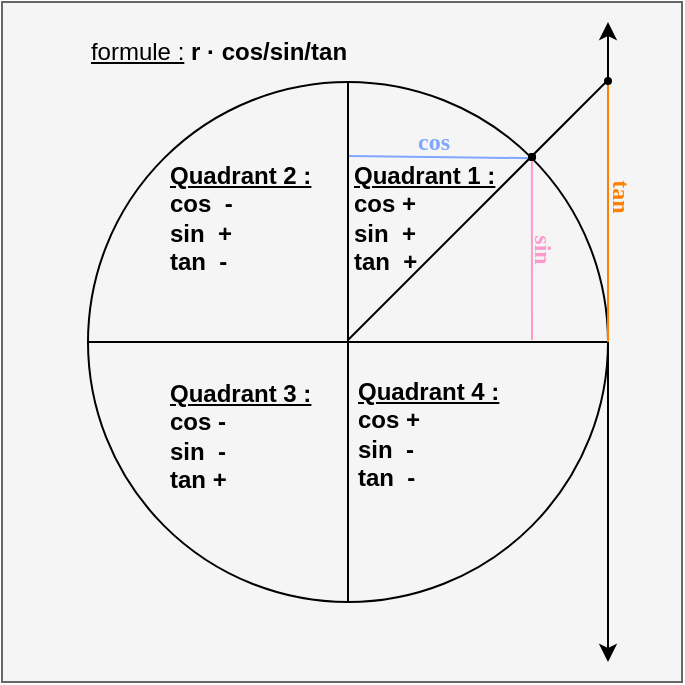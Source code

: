 <mxfile version="22.0.4" type="github">
  <diagram name="Page-1" id="OJPi1NBsg8QemHmlr1Bs">
    <mxGraphModel dx="639" dy="348" grid="1" gridSize="10" guides="1" tooltips="1" connect="1" arrows="1" fold="1" page="1" pageScale="1" pageWidth="827" pageHeight="1169" math="0" shadow="0">
      <root>
        <mxCell id="0" />
        <mxCell id="1" parent="0" />
        <mxCell id="HsLVT7deTfkbhElIuZd6-58" value="" style="whiteSpace=wrap;html=1;aspect=fixed;fillColor=#f5f5f5;fontColor=#333333;strokeColor=#666666;" vertex="1" parent="1">
          <mxGeometry x="177" y="351" width="340" height="340" as="geometry" />
        </mxCell>
        <mxCell id="HsLVT7deTfkbhElIuZd6-33" value="" style="group" vertex="1" connectable="0" parent="1">
          <mxGeometry x="220" y="391" width="280" height="260" as="geometry" />
        </mxCell>
        <mxCell id="HsLVT7deTfkbhElIuZd6-35" value="" style="endArrow=none;html=1;rounded=0;exitX=0;exitY=0.5;exitDx=0;exitDy=0;entryX=1;entryY=0.5;entryDx=0;entryDy=0;" edge="1" parent="HsLVT7deTfkbhElIuZd6-33" source="HsLVT7deTfkbhElIuZd6-34" target="HsLVT7deTfkbhElIuZd6-34">
          <mxGeometry width="50" height="50" relative="1" as="geometry">
            <mxPoint x="180" y="285" as="sourcePoint" />
            <mxPoint x="230" y="235" as="targetPoint" />
          </mxGeometry>
        </mxCell>
        <mxCell id="HsLVT7deTfkbhElIuZd6-36" value="" style="endArrow=none;html=1;rounded=0;entryX=1;entryY=0;entryDx=0;entryDy=0;strokeColor=#FF99CC;" edge="1" parent="HsLVT7deTfkbhElIuZd6-33" target="HsLVT7deTfkbhElIuZd6-34">
          <mxGeometry width="50" height="50" relative="1" as="geometry">
            <mxPoint x="222" y="129" as="sourcePoint" />
            <mxPoint x="230" y="235" as="targetPoint" />
          </mxGeometry>
        </mxCell>
        <mxCell id="HsLVT7deTfkbhElIuZd6-37" value="" style="endArrow=none;html=1;rounded=0;entryX=1;entryY=0;entryDx=0;entryDy=0;fillColor=#80A6FF;strokeColor=#80A6FF;" edge="1" parent="HsLVT7deTfkbhElIuZd6-33" target="HsLVT7deTfkbhElIuZd6-34">
          <mxGeometry width="50" height="50" relative="1" as="geometry">
            <mxPoint x="130" y="37" as="sourcePoint" />
            <mxPoint x="20" y="-5" as="targetPoint" />
            <Array as="points" />
          </mxGeometry>
        </mxCell>
        <mxCell id="HsLVT7deTfkbhElIuZd6-38" value="&lt;b&gt;&lt;u&gt;Quadrant 4 :&lt;/u&gt;&lt;br&gt;cos +&lt;br&gt;sin&amp;nbsp; -&lt;br&gt;&lt;div style=&quot;&quot;&gt;&lt;b style=&quot;background-color: initial;&quot;&gt;tan&amp;nbsp; -&lt;/b&gt;&lt;/div&gt;&lt;/b&gt;" style="text;html=1;strokeColor=none;fillColor=none;align=left;verticalAlign=middle;whiteSpace=wrap;rounded=0;" vertex="1" parent="HsLVT7deTfkbhElIuZd6-33">
          <mxGeometry x="133" y="121" width="80" height="110" as="geometry" />
        </mxCell>
        <mxCell id="HsLVT7deTfkbhElIuZd6-39" value="&lt;b&gt;&lt;u&gt;Quadrant 3 :&lt;/u&gt;&lt;br&gt;cos -&lt;br&gt;sin&amp;nbsp; -&lt;br&gt;&lt;div style=&quot;&quot;&gt;&lt;b style=&quot;background-color: initial;&quot;&gt;tan +&lt;/b&gt;&lt;/div&gt;&lt;/b&gt;" style="text;html=1;strokeColor=none;fillColor=none;align=left;verticalAlign=middle;whiteSpace=wrap;rounded=0;" vertex="1" parent="HsLVT7deTfkbhElIuZd6-33">
          <mxGeometry x="39" y="122" width="80" height="110" as="geometry" />
        </mxCell>
        <mxCell id="HsLVT7deTfkbhElIuZd6-40" value="&lt;b&gt;&lt;u&gt;Quadrant 1 :&lt;/u&gt;&lt;br&gt;cos +&lt;br&gt;sin&amp;nbsp; +&lt;br&gt;&lt;div style=&quot;&quot;&gt;&lt;b style=&quot;background-color: initial;&quot;&gt;tan&amp;nbsp; +&lt;/b&gt;&lt;/div&gt;&lt;/b&gt;" style="text;html=1;strokeColor=none;fillColor=none;align=left;verticalAlign=middle;whiteSpace=wrap;rounded=0;" vertex="1" parent="HsLVT7deTfkbhElIuZd6-33">
          <mxGeometry x="131" y="27" width="116" height="82" as="geometry" />
        </mxCell>
        <mxCell id="HsLVT7deTfkbhElIuZd6-41" value="&lt;b&gt;&lt;u&gt;Quadrant 2 :&lt;/u&gt;&lt;br&gt;cos&amp;nbsp; -&lt;br&gt;sin&amp;nbsp; +&lt;br&gt;&lt;div style=&quot;&quot;&gt;&lt;b style=&quot;background-color: initial;&quot;&gt;tan&amp;nbsp; -&lt;/b&gt;&lt;/div&gt;&lt;/b&gt;" style="text;html=1;strokeColor=none;fillColor=none;align=left;verticalAlign=middle;whiteSpace=wrap;rounded=0;" vertex="1" parent="HsLVT7deTfkbhElIuZd6-33">
          <mxGeometry x="39" y="13" width="80" height="110" as="geometry" />
        </mxCell>
        <mxCell id="HsLVT7deTfkbhElIuZd6-42" value="&lt;b&gt;&lt;font color=&quot;#80a6ff&quot; data-font-src=&quot;https://fonts.googleapis.com/css?family=Young+Serif&quot; face=&quot;Young Serif&quot;&gt;cos&lt;/font&gt;&lt;/b&gt;" style="text;html=1;strokeColor=none;fillColor=none;align=center;verticalAlign=middle;whiteSpace=wrap;rounded=0;" vertex="1" parent="HsLVT7deTfkbhElIuZd6-33">
          <mxGeometry x="145" y="15" width="56" height="30" as="geometry" />
        </mxCell>
        <mxCell id="HsLVT7deTfkbhElIuZd6-43" value="" style="endArrow=none;html=1;rounded=0;exitX=0.5;exitY=0;exitDx=0;exitDy=0;entryX=0.5;entryY=1;entryDx=0;entryDy=0;" edge="1" parent="HsLVT7deTfkbhElIuZd6-33" source="HsLVT7deTfkbhElIuZd6-34" target="HsLVT7deTfkbhElIuZd6-34">
          <mxGeometry width="50" height="50" relative="1" as="geometry">
            <mxPoint x="10" y="140" as="sourcePoint" />
            <mxPoint x="270" y="140" as="targetPoint" />
          </mxGeometry>
        </mxCell>
        <mxCell id="HsLVT7deTfkbhElIuZd6-44" value="&lt;p style=&quot;line-height: 100%;&quot;&gt;&lt;font color=&quot;#ff99cc&quot; face=&quot;Young Serif&quot;&gt;&lt;b style=&quot;&quot;&gt;sin&lt;/b&gt;&lt;/font&gt;&lt;/p&gt;" style="text;html=1;strokeColor=none;fillColor=none;align=center;verticalAlign=middle;whiteSpace=wrap;rounded=0;rotation=90;" vertex="1" parent="HsLVT7deTfkbhElIuZd6-33">
          <mxGeometry x="214" y="69" width="29" height="30" as="geometry" />
        </mxCell>
        <mxCell id="HsLVT7deTfkbhElIuZd6-45" value="&lt;p style=&quot;line-height: 100%;&quot;&gt;&lt;font color=&quot;#ff8000&quot; face=&quot;Young Serif&quot;&gt;&lt;b style=&quot;&quot;&gt;tan&lt;/b&gt;&lt;/font&gt;&lt;/p&gt;" style="text;html=1;strokeColor=none;fillColor=none;align=center;verticalAlign=middle;whiteSpace=wrap;rounded=0;rotation=90;" vertex="1" parent="HsLVT7deTfkbhElIuZd6-33">
          <mxGeometry x="250" y="45" width="36" height="25" as="geometry" />
        </mxCell>
        <mxCell id="HsLVT7deTfkbhElIuZd6-46" value="" style="endArrow=classic;startArrow=classic;html=1;rounded=0;" edge="1" parent="HsLVT7deTfkbhElIuZd6-33">
          <mxGeometry width="50" height="50" relative="1" as="geometry">
            <mxPoint x="260" y="290" as="sourcePoint" />
            <mxPoint x="260" y="-30" as="targetPoint" />
          </mxGeometry>
        </mxCell>
        <mxCell id="HsLVT7deTfkbhElIuZd6-47" value="" style="verticalLabelPosition=bottom;shadow=0;dashed=0;align=center;html=1;verticalAlign=top;shape=mxgraph.electrical.transmission.testPoint;" vertex="1" parent="HsLVT7deTfkbhElIuZd6-33">
          <mxGeometry x="215" y="36" width="14" height="3" as="geometry" />
        </mxCell>
        <mxCell id="HsLVT7deTfkbhElIuZd6-48" value="" style="verticalLabelPosition=bottom;shadow=0;dashed=0;align=center;html=1;verticalAlign=top;shape=mxgraph.electrical.transmission.testPoint;" vertex="1" parent="HsLVT7deTfkbhElIuZd6-33">
          <mxGeometry x="215" y="36" width="14" height="3" as="geometry" />
        </mxCell>
        <mxCell id="HsLVT7deTfkbhElIuZd6-34" value="" style="ellipse;whiteSpace=wrap;html=1;aspect=fixed;fillColor=none;" vertex="1" parent="HsLVT7deTfkbhElIuZd6-33">
          <mxGeometry width="260" height="260" as="geometry" />
        </mxCell>
        <mxCell id="HsLVT7deTfkbhElIuZd6-53" value="&lt;u&gt;formule :&lt;/u&gt; &lt;b&gt;r · cos/sin/tan&lt;/b&gt;" style="text;html=1;align=center;verticalAlign=middle;resizable=0;points=[];autosize=1;strokeColor=none;fillColor=none;" vertex="1" parent="HsLVT7deTfkbhElIuZd6-33">
          <mxGeometry x="-10" y="-30" width="150" height="30" as="geometry" />
        </mxCell>
        <mxCell id="HsLVT7deTfkbhElIuZd6-20" value="" style="endArrow=none;html=1;rounded=0;strokeColor=#000000;" edge="1" parent="1">
          <mxGeometry width="50" height="50" relative="1" as="geometry">
            <mxPoint x="350" y="520" as="sourcePoint" />
            <mxPoint x="480" y="390" as="targetPoint" />
          </mxGeometry>
        </mxCell>
        <mxCell id="HsLVT7deTfkbhElIuZd6-50" value="" style="verticalLabelPosition=bottom;shadow=0;dashed=0;align=center;html=1;verticalAlign=top;shape=mxgraph.electrical.transmission.testPoint;" vertex="1" parent="1">
          <mxGeometry x="439" y="427" width="6" height="3" as="geometry" />
        </mxCell>
        <mxCell id="HsLVT7deTfkbhElIuZd6-52" value="" style="endArrow=none;html=1;rounded=0;exitX=1;exitY=0.5;exitDx=0;exitDy=0;strokeColor=#FF8000;" edge="1" parent="1" source="HsLVT7deTfkbhElIuZd6-34">
          <mxGeometry width="50" height="50" relative="1" as="geometry">
            <mxPoint x="480" y="490" as="sourcePoint" />
            <mxPoint x="480" y="390" as="targetPoint" />
          </mxGeometry>
        </mxCell>
        <mxCell id="HsLVT7deTfkbhElIuZd6-55" value="" style="verticalLabelPosition=bottom;shadow=0;dashed=0;align=center;html=1;verticalAlign=top;shape=mxgraph.electrical.transmission.testPoint;" vertex="1" parent="1">
          <mxGeometry x="477" y="389" width="6" height="3" as="geometry" />
        </mxCell>
      </root>
    </mxGraphModel>
  </diagram>
</mxfile>

